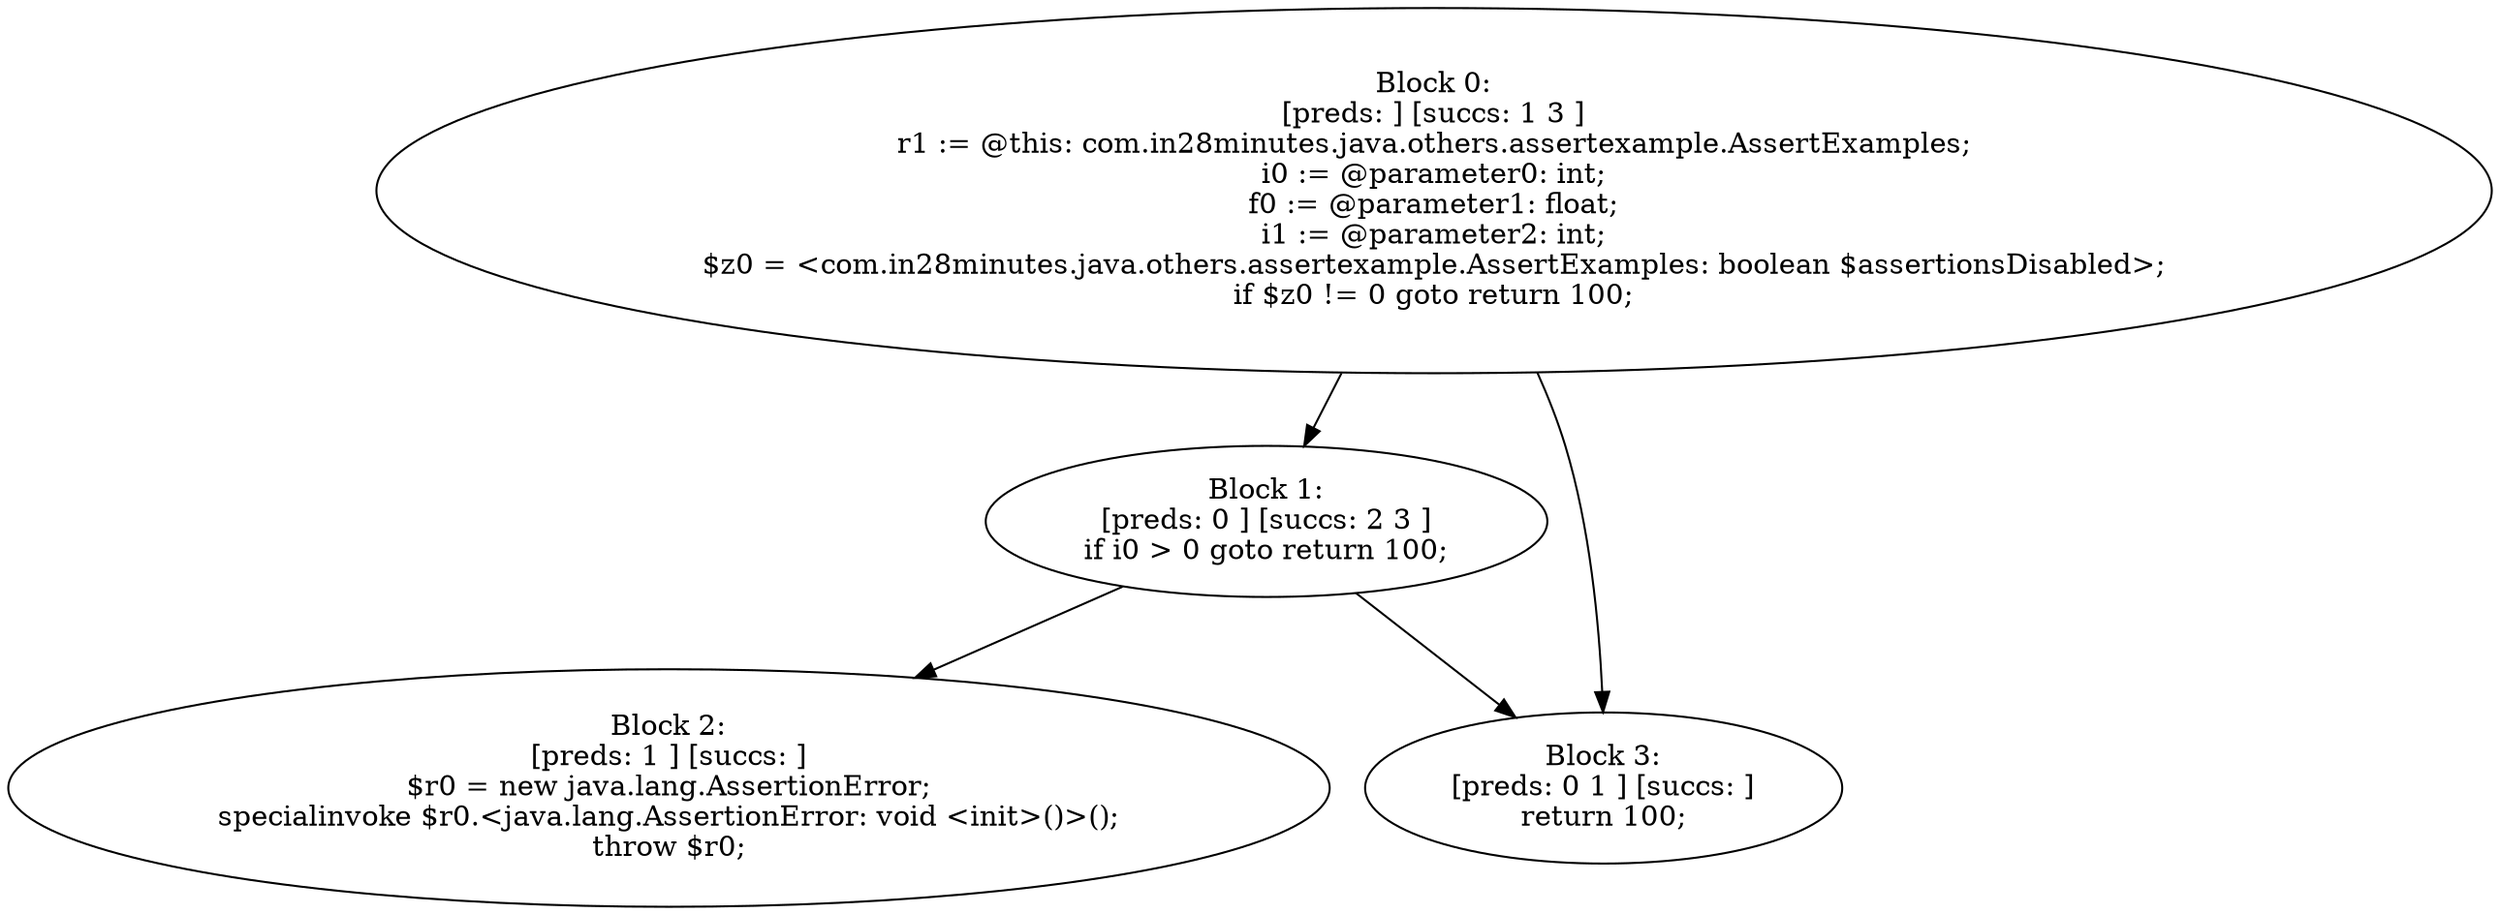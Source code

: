 digraph "unitGraph" {
    "Block 0:
[preds: ] [succs: 1 3 ]
r1 := @this: com.in28minutes.java.others.assertexample.AssertExamples;
i0 := @parameter0: int;
f0 := @parameter1: float;
i1 := @parameter2: int;
$z0 = <com.in28minutes.java.others.assertexample.AssertExamples: boolean $assertionsDisabled>;
if $z0 != 0 goto return 100;
"
    "Block 1:
[preds: 0 ] [succs: 2 3 ]
if i0 > 0 goto return 100;
"
    "Block 2:
[preds: 1 ] [succs: ]
$r0 = new java.lang.AssertionError;
specialinvoke $r0.<java.lang.AssertionError: void <init>()>();
throw $r0;
"
    "Block 3:
[preds: 0 1 ] [succs: ]
return 100;
"
    "Block 0:
[preds: ] [succs: 1 3 ]
r1 := @this: com.in28minutes.java.others.assertexample.AssertExamples;
i0 := @parameter0: int;
f0 := @parameter1: float;
i1 := @parameter2: int;
$z0 = <com.in28minutes.java.others.assertexample.AssertExamples: boolean $assertionsDisabled>;
if $z0 != 0 goto return 100;
"->"Block 1:
[preds: 0 ] [succs: 2 3 ]
if i0 > 0 goto return 100;
";
    "Block 0:
[preds: ] [succs: 1 3 ]
r1 := @this: com.in28minutes.java.others.assertexample.AssertExamples;
i0 := @parameter0: int;
f0 := @parameter1: float;
i1 := @parameter2: int;
$z0 = <com.in28minutes.java.others.assertexample.AssertExamples: boolean $assertionsDisabled>;
if $z0 != 0 goto return 100;
"->"Block 3:
[preds: 0 1 ] [succs: ]
return 100;
";
    "Block 1:
[preds: 0 ] [succs: 2 3 ]
if i0 > 0 goto return 100;
"->"Block 2:
[preds: 1 ] [succs: ]
$r0 = new java.lang.AssertionError;
specialinvoke $r0.<java.lang.AssertionError: void <init>()>();
throw $r0;
";
    "Block 1:
[preds: 0 ] [succs: 2 3 ]
if i0 > 0 goto return 100;
"->"Block 3:
[preds: 0 1 ] [succs: ]
return 100;
";
}
